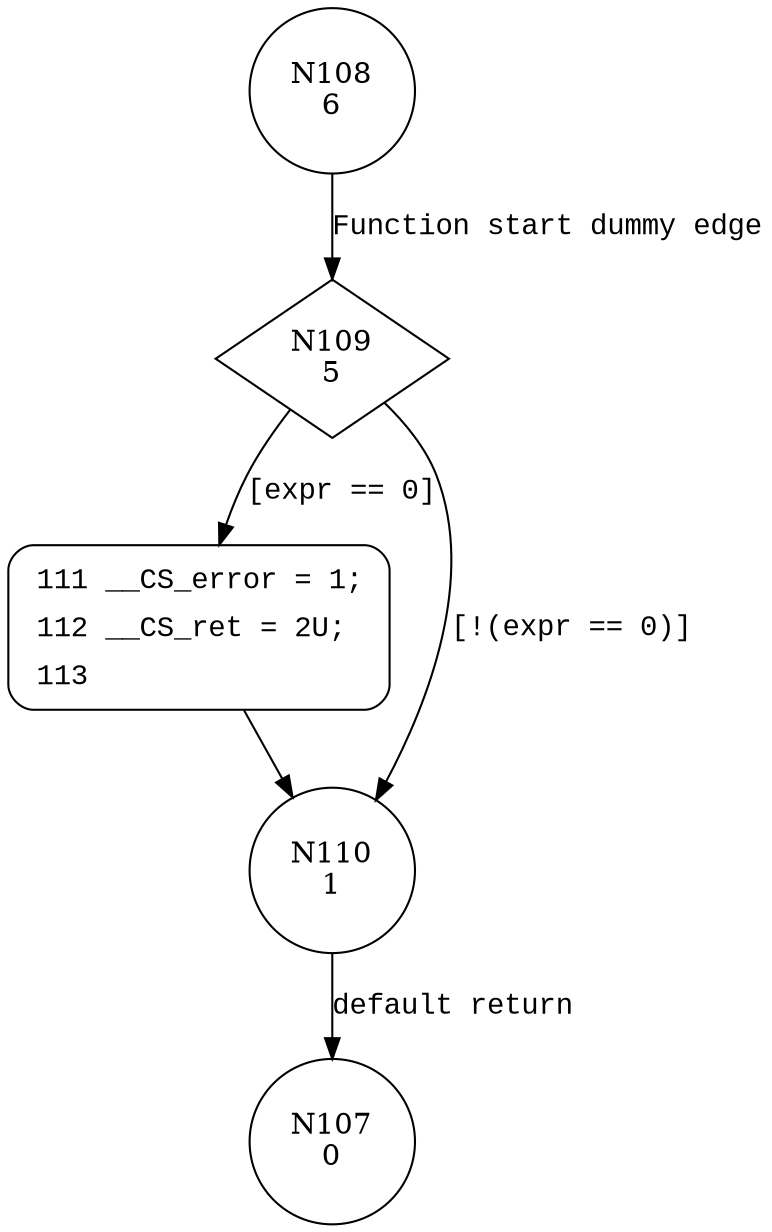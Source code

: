 digraph __CS_assert {
108 [shape="circle" label="N108\n6"]
109 [shape="diamond" label="N109\n5"]
111 [shape="circle" label="N111\n4"]
110 [shape="circle" label="N110\n1"]
107 [shape="circle" label="N107\n0"]
111 [style="filled,bold" penwidth="1" fillcolor="white" fontname="Courier New" shape="Mrecord" label=<<table border="0" cellborder="0" cellpadding="3" bgcolor="white"><tr><td align="right">111</td><td align="left">__CS_error = 1;</td></tr><tr><td align="right">112</td><td align="left">__CS_ret = 2U;</td></tr><tr><td align="right">113</td><td align="left"></td></tr></table>>]
111 -> 110[label=""]
108 -> 109 [label="Function start dummy edge" fontname="Courier New"]
109 -> 111 [label="[expr == 0]" fontname="Courier New"]
109 -> 110 [label="[!(expr == 0)]" fontname="Courier New"]
110 -> 107 [label="default return" fontname="Courier New"]
}